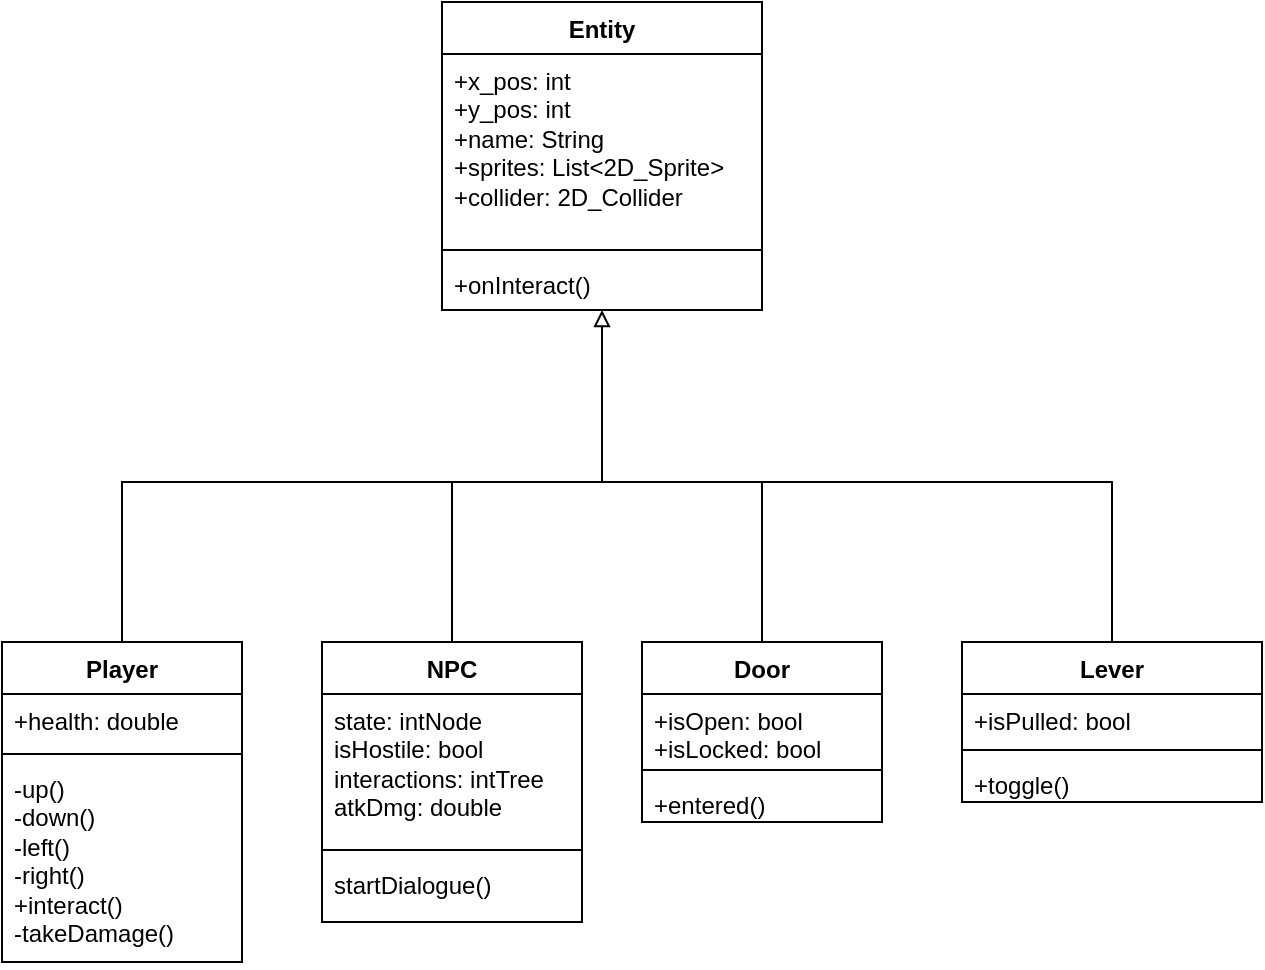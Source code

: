 <mxfile version="26.0.16">
  <diagram id="C5RBs43oDa-KdzZeNtuy" name="Page-1">
    <mxGraphModel dx="1434" dy="1818" grid="1" gridSize="10" guides="1" tooltips="1" connect="1" arrows="1" fold="1" page="1" pageScale="1" pageWidth="700" pageHeight="1000" math="0" shadow="0">
      <root>
        <mxCell id="WIyWlLk6GJQsqaUBKTNV-0" />
        <mxCell id="WIyWlLk6GJQsqaUBKTNV-1" parent="WIyWlLk6GJQsqaUBKTNV-0" />
        <mxCell id="OdSNENkLL4-QzehWh6gu-0" value="Entity" style="swimlane;fontStyle=1;align=center;verticalAlign=top;childLayout=stackLayout;horizontal=1;startSize=26;horizontalStack=0;resizeParent=1;resizeParentMax=0;resizeLast=0;collapsible=1;marginBottom=0;whiteSpace=wrap;html=1;" parent="WIyWlLk6GJQsqaUBKTNV-1" vertex="1">
          <mxGeometry x="300" y="-120" width="160" height="154" as="geometry" />
        </mxCell>
        <mxCell id="OdSNENkLL4-QzehWh6gu-1" value="+x_pos: int&lt;br&gt;+y_pos: int&lt;br&gt;+name: String&lt;br&gt;+sprites: List&amp;lt;2D_Sprite&amp;gt;&lt;br&gt;+collider: 2D_Collider&amp;nbsp;&lt;div&gt;&lt;br&gt;&lt;/div&gt;" style="text;strokeColor=none;fillColor=none;align=left;verticalAlign=top;spacingLeft=4;spacingRight=4;overflow=hidden;rotatable=0;points=[[0,0.5],[1,0.5]];portConstraint=eastwest;whiteSpace=wrap;html=1;" parent="OdSNENkLL4-QzehWh6gu-0" vertex="1">
          <mxGeometry y="26" width="160" height="94" as="geometry" />
        </mxCell>
        <mxCell id="OdSNENkLL4-QzehWh6gu-2" value="" style="line;strokeWidth=1;fillColor=none;align=left;verticalAlign=middle;spacingTop=-1;spacingLeft=3;spacingRight=3;rotatable=0;labelPosition=right;points=[];portConstraint=eastwest;strokeColor=inherit;" parent="OdSNENkLL4-QzehWh6gu-0" vertex="1">
          <mxGeometry y="120" width="160" height="8" as="geometry" />
        </mxCell>
        <mxCell id="OdSNENkLL4-QzehWh6gu-3" value="+onInteract()" style="text;strokeColor=none;fillColor=none;align=left;verticalAlign=top;spacingLeft=4;spacingRight=4;overflow=hidden;rotatable=0;points=[[0,0.5],[1,0.5]];portConstraint=eastwest;whiteSpace=wrap;html=1;" parent="OdSNENkLL4-QzehWh6gu-0" vertex="1">
          <mxGeometry y="128" width="160" height="26" as="geometry" />
        </mxCell>
        <mxCell id="OdSNENkLL4-QzehWh6gu-4" value="Player" style="swimlane;fontStyle=1;align=center;verticalAlign=top;childLayout=stackLayout;horizontal=1;startSize=26;horizontalStack=0;resizeParent=1;resizeParentMax=0;resizeLast=0;collapsible=1;marginBottom=0;whiteSpace=wrap;html=1;" parent="WIyWlLk6GJQsqaUBKTNV-1" vertex="1">
          <mxGeometry x="80" y="200" width="120" height="160" as="geometry" />
        </mxCell>
        <mxCell id="OdSNENkLL4-QzehWh6gu-5" value="+health: double" style="text;strokeColor=none;fillColor=none;align=left;verticalAlign=top;spacingLeft=4;spacingRight=4;overflow=hidden;rotatable=0;points=[[0,0.5],[1,0.5]];portConstraint=eastwest;whiteSpace=wrap;html=1;" parent="OdSNENkLL4-QzehWh6gu-4" vertex="1">
          <mxGeometry y="26" width="120" height="26" as="geometry" />
        </mxCell>
        <mxCell id="OdSNENkLL4-QzehWh6gu-6" value="" style="line;strokeWidth=1;fillColor=none;align=left;verticalAlign=middle;spacingTop=-1;spacingLeft=3;spacingRight=3;rotatable=0;labelPosition=right;points=[];portConstraint=eastwest;strokeColor=inherit;" parent="OdSNENkLL4-QzehWh6gu-4" vertex="1">
          <mxGeometry y="52" width="120" height="8" as="geometry" />
        </mxCell>
        <mxCell id="OdSNENkLL4-QzehWh6gu-7" value="-up()&lt;br&gt;-down()&lt;br&gt;-left()&lt;br&gt;-right() &lt;br&gt;+interact()&lt;br&gt;-takeDamage()&lt;div&gt;&lt;br&gt;&lt;/div&gt;" style="text;strokeColor=none;fillColor=none;align=left;verticalAlign=top;spacingLeft=4;spacingRight=4;overflow=hidden;rotatable=0;points=[[0,0.5],[1,0.5]];portConstraint=eastwest;whiteSpace=wrap;html=1;" parent="OdSNENkLL4-QzehWh6gu-4" vertex="1">
          <mxGeometry y="60" width="120" height="100" as="geometry" />
        </mxCell>
        <mxCell id="OdSNENkLL4-QzehWh6gu-9" value="NPC" style="swimlane;fontStyle=1;align=center;verticalAlign=top;childLayout=stackLayout;horizontal=1;startSize=26;horizontalStack=0;resizeParent=1;resizeParentMax=0;resizeLast=0;collapsible=1;marginBottom=0;whiteSpace=wrap;html=1;" parent="WIyWlLk6GJQsqaUBKTNV-1" vertex="1">
          <mxGeometry x="240" y="200" width="130" height="140" as="geometry" />
        </mxCell>
        <mxCell id="OdSNENkLL4-QzehWh6gu-10" value="state: intNode&amp;nbsp;&lt;br&gt;isHostile: bool&lt;br&gt;interactions: intTree&lt;div&gt;atkDmg: double&lt;/div&gt;" style="text;strokeColor=none;fillColor=none;align=left;verticalAlign=top;spacingLeft=4;spacingRight=4;overflow=hidden;rotatable=0;points=[[0,0.5],[1,0.5]];portConstraint=eastwest;whiteSpace=wrap;html=1;" parent="OdSNENkLL4-QzehWh6gu-9" vertex="1">
          <mxGeometry y="26" width="130" height="74" as="geometry" />
        </mxCell>
        <mxCell id="OdSNENkLL4-QzehWh6gu-11" value="" style="line;strokeWidth=1;fillColor=none;align=left;verticalAlign=middle;spacingTop=-1;spacingLeft=3;spacingRight=3;rotatable=0;labelPosition=right;points=[];portConstraint=eastwest;strokeColor=inherit;" parent="OdSNENkLL4-QzehWh6gu-9" vertex="1">
          <mxGeometry y="100" width="130" height="8" as="geometry" />
        </mxCell>
        <mxCell id="OdSNENkLL4-QzehWh6gu-12" value="startDialogue()" style="text;strokeColor=none;fillColor=none;align=left;verticalAlign=top;spacingLeft=4;spacingRight=4;overflow=hidden;rotatable=0;points=[[0,0.5],[1,0.5]];portConstraint=eastwest;whiteSpace=wrap;html=1;" parent="OdSNENkLL4-QzehWh6gu-9" vertex="1">
          <mxGeometry y="108" width="130" height="32" as="geometry" />
        </mxCell>
        <mxCell id="OdSNENkLL4-QzehWh6gu-15" value="Door" style="swimlane;fontStyle=1;align=center;verticalAlign=top;childLayout=stackLayout;horizontal=1;startSize=26;horizontalStack=0;resizeParent=1;resizeParentMax=0;resizeLast=0;collapsible=1;marginBottom=0;whiteSpace=wrap;html=1;" parent="WIyWlLk6GJQsqaUBKTNV-1" vertex="1">
          <mxGeometry x="400" y="200" width="120" height="90" as="geometry" />
        </mxCell>
        <mxCell id="OdSNENkLL4-QzehWh6gu-16" value="+isOpen: bool&amp;nbsp;&lt;br&gt;+isLocked: bool&lt;div&gt;&lt;br&gt;&lt;/div&gt;" style="text;strokeColor=none;fillColor=none;align=left;verticalAlign=top;spacingLeft=4;spacingRight=4;overflow=hidden;rotatable=0;points=[[0,0.5],[1,0.5]];portConstraint=eastwest;whiteSpace=wrap;html=1;" parent="OdSNENkLL4-QzehWh6gu-15" vertex="1">
          <mxGeometry y="26" width="120" height="34" as="geometry" />
        </mxCell>
        <mxCell id="OdSNENkLL4-QzehWh6gu-17" value="" style="line;strokeWidth=1;fillColor=none;align=left;verticalAlign=middle;spacingTop=-1;spacingLeft=3;spacingRight=3;rotatable=0;labelPosition=right;points=[];portConstraint=eastwest;strokeColor=inherit;" parent="OdSNENkLL4-QzehWh6gu-15" vertex="1">
          <mxGeometry y="60" width="120" height="8" as="geometry" />
        </mxCell>
        <mxCell id="OdSNENkLL4-QzehWh6gu-18" value="+entered()" style="text;strokeColor=none;fillColor=none;align=left;verticalAlign=top;spacingLeft=4;spacingRight=4;overflow=hidden;rotatable=0;points=[[0,0.5],[1,0.5]];portConstraint=eastwest;whiteSpace=wrap;html=1;" parent="OdSNENkLL4-QzehWh6gu-15" vertex="1">
          <mxGeometry y="68" width="120" height="22" as="geometry" />
        </mxCell>
        <mxCell id="OdSNENkLL4-QzehWh6gu-25" value="Lever" style="swimlane;fontStyle=1;align=center;verticalAlign=top;childLayout=stackLayout;horizontal=1;startSize=26;horizontalStack=0;resizeParent=1;resizeParentMax=0;resizeLast=0;collapsible=1;marginBottom=0;whiteSpace=wrap;html=1;" parent="WIyWlLk6GJQsqaUBKTNV-1" vertex="1">
          <mxGeometry x="560" y="200" width="150" height="80" as="geometry" />
        </mxCell>
        <mxCell id="OdSNENkLL4-QzehWh6gu-26" value="+isPulled: bool&lt;div&gt;&lt;br&gt;&lt;/div&gt;" style="text;strokeColor=none;fillColor=none;align=left;verticalAlign=top;spacingLeft=4;spacingRight=4;overflow=hidden;rotatable=0;points=[[0,0.5],[1,0.5]];portConstraint=eastwest;whiteSpace=wrap;html=1;" parent="OdSNENkLL4-QzehWh6gu-25" vertex="1">
          <mxGeometry y="26" width="150" height="24" as="geometry" />
        </mxCell>
        <mxCell id="OdSNENkLL4-QzehWh6gu-27" value="" style="line;strokeWidth=1;fillColor=none;align=left;verticalAlign=middle;spacingTop=-1;spacingLeft=3;spacingRight=3;rotatable=0;labelPosition=right;points=[];portConstraint=eastwest;strokeColor=inherit;" parent="OdSNENkLL4-QzehWh6gu-25" vertex="1">
          <mxGeometry y="50" width="150" height="8" as="geometry" />
        </mxCell>
        <mxCell id="OdSNENkLL4-QzehWh6gu-28" value="+toggle()" style="text;strokeColor=none;fillColor=none;align=left;verticalAlign=top;spacingLeft=4;spacingRight=4;overflow=hidden;rotatable=0;points=[[0,0.5],[1,0.5]];portConstraint=eastwest;whiteSpace=wrap;html=1;" parent="OdSNENkLL4-QzehWh6gu-25" vertex="1">
          <mxGeometry y="58" width="150" height="22" as="geometry" />
        </mxCell>
        <mxCell id="OdSNENkLL4-QzehWh6gu-37" value="" style="endArrow=block;html=1;rounded=0;exitX=0.5;exitY=0;exitDx=0;exitDy=0;entryX=0.5;entryY=1;entryDx=0;entryDy=0;endFill=0;edgeStyle=orthogonalEdgeStyle;" parent="WIyWlLk6GJQsqaUBKTNV-1" source="OdSNENkLL4-QzehWh6gu-15" target="OdSNENkLL4-QzehWh6gu-0" edge="1">
          <mxGeometry width="50" height="50" relative="1" as="geometry">
            <mxPoint x="330" y="130" as="sourcePoint" />
            <mxPoint x="300" y="180" as="targetPoint" />
            <Array as="points">
              <mxPoint x="460" y="120" />
              <mxPoint x="380" y="120" />
            </Array>
          </mxGeometry>
        </mxCell>
        <mxCell id="OdSNENkLL4-QzehWh6gu-38" value="" style="endArrow=none;html=1;rounded=0;entryX=0.5;entryY=0;entryDx=0;entryDy=0;edgeStyle=orthogonalEdgeStyle;" parent="WIyWlLk6GJQsqaUBKTNV-1" target="OdSNENkLL4-QzehWh6gu-4" edge="1">
          <mxGeometry width="50" height="50" relative="1" as="geometry">
            <mxPoint x="380" y="111" as="sourcePoint" />
            <mxPoint x="300" y="180" as="targetPoint" />
            <Array as="points">
              <mxPoint x="380" y="120" />
              <mxPoint x="140" y="120" />
            </Array>
          </mxGeometry>
        </mxCell>
        <mxCell id="OdSNENkLL4-QzehWh6gu-39" value="" style="endArrow=none;html=1;rounded=0;entryX=0.5;entryY=0;entryDx=0;entryDy=0;" parent="WIyWlLk6GJQsqaUBKTNV-1" target="OdSNENkLL4-QzehWh6gu-9" edge="1">
          <mxGeometry width="50" height="50" relative="1" as="geometry">
            <mxPoint x="305" y="120" as="sourcePoint" />
            <mxPoint x="300" y="180" as="targetPoint" />
          </mxGeometry>
        </mxCell>
        <mxCell id="OdSNENkLL4-QzehWh6gu-40" value="" style="endArrow=none;html=1;rounded=0;exitX=0.5;exitY=0;exitDx=0;exitDy=0;edgeStyle=orthogonalEdgeStyle;" parent="WIyWlLk6GJQsqaUBKTNV-1" source="OdSNENkLL4-QzehWh6gu-25" edge="1">
          <mxGeometry width="50" height="50" relative="1" as="geometry">
            <mxPoint x="250" y="230" as="sourcePoint" />
            <mxPoint x="460" y="120" as="targetPoint" />
            <Array as="points">
              <mxPoint x="635" y="120" />
            </Array>
          </mxGeometry>
        </mxCell>
      </root>
    </mxGraphModel>
  </diagram>
</mxfile>

